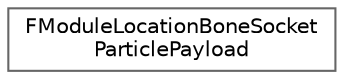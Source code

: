 digraph "Graphical Class Hierarchy"
{
 // INTERACTIVE_SVG=YES
 // LATEX_PDF_SIZE
  bgcolor="transparent";
  edge [fontname=Helvetica,fontsize=10,labelfontname=Helvetica,labelfontsize=10];
  node [fontname=Helvetica,fontsize=10,shape=box,height=0.2,width=0.4];
  rankdir="LR";
  Node0 [id="Node000000",label="FModuleLocationBoneSocket\lParticlePayload",height=0.2,width=0.4,color="grey40", fillcolor="white", style="filled",URL="$dd/d29/structFModuleLocationBoneSocketParticlePayload.html",tooltip="ModuleLocationBoneSocket per-particle payload."];
}
